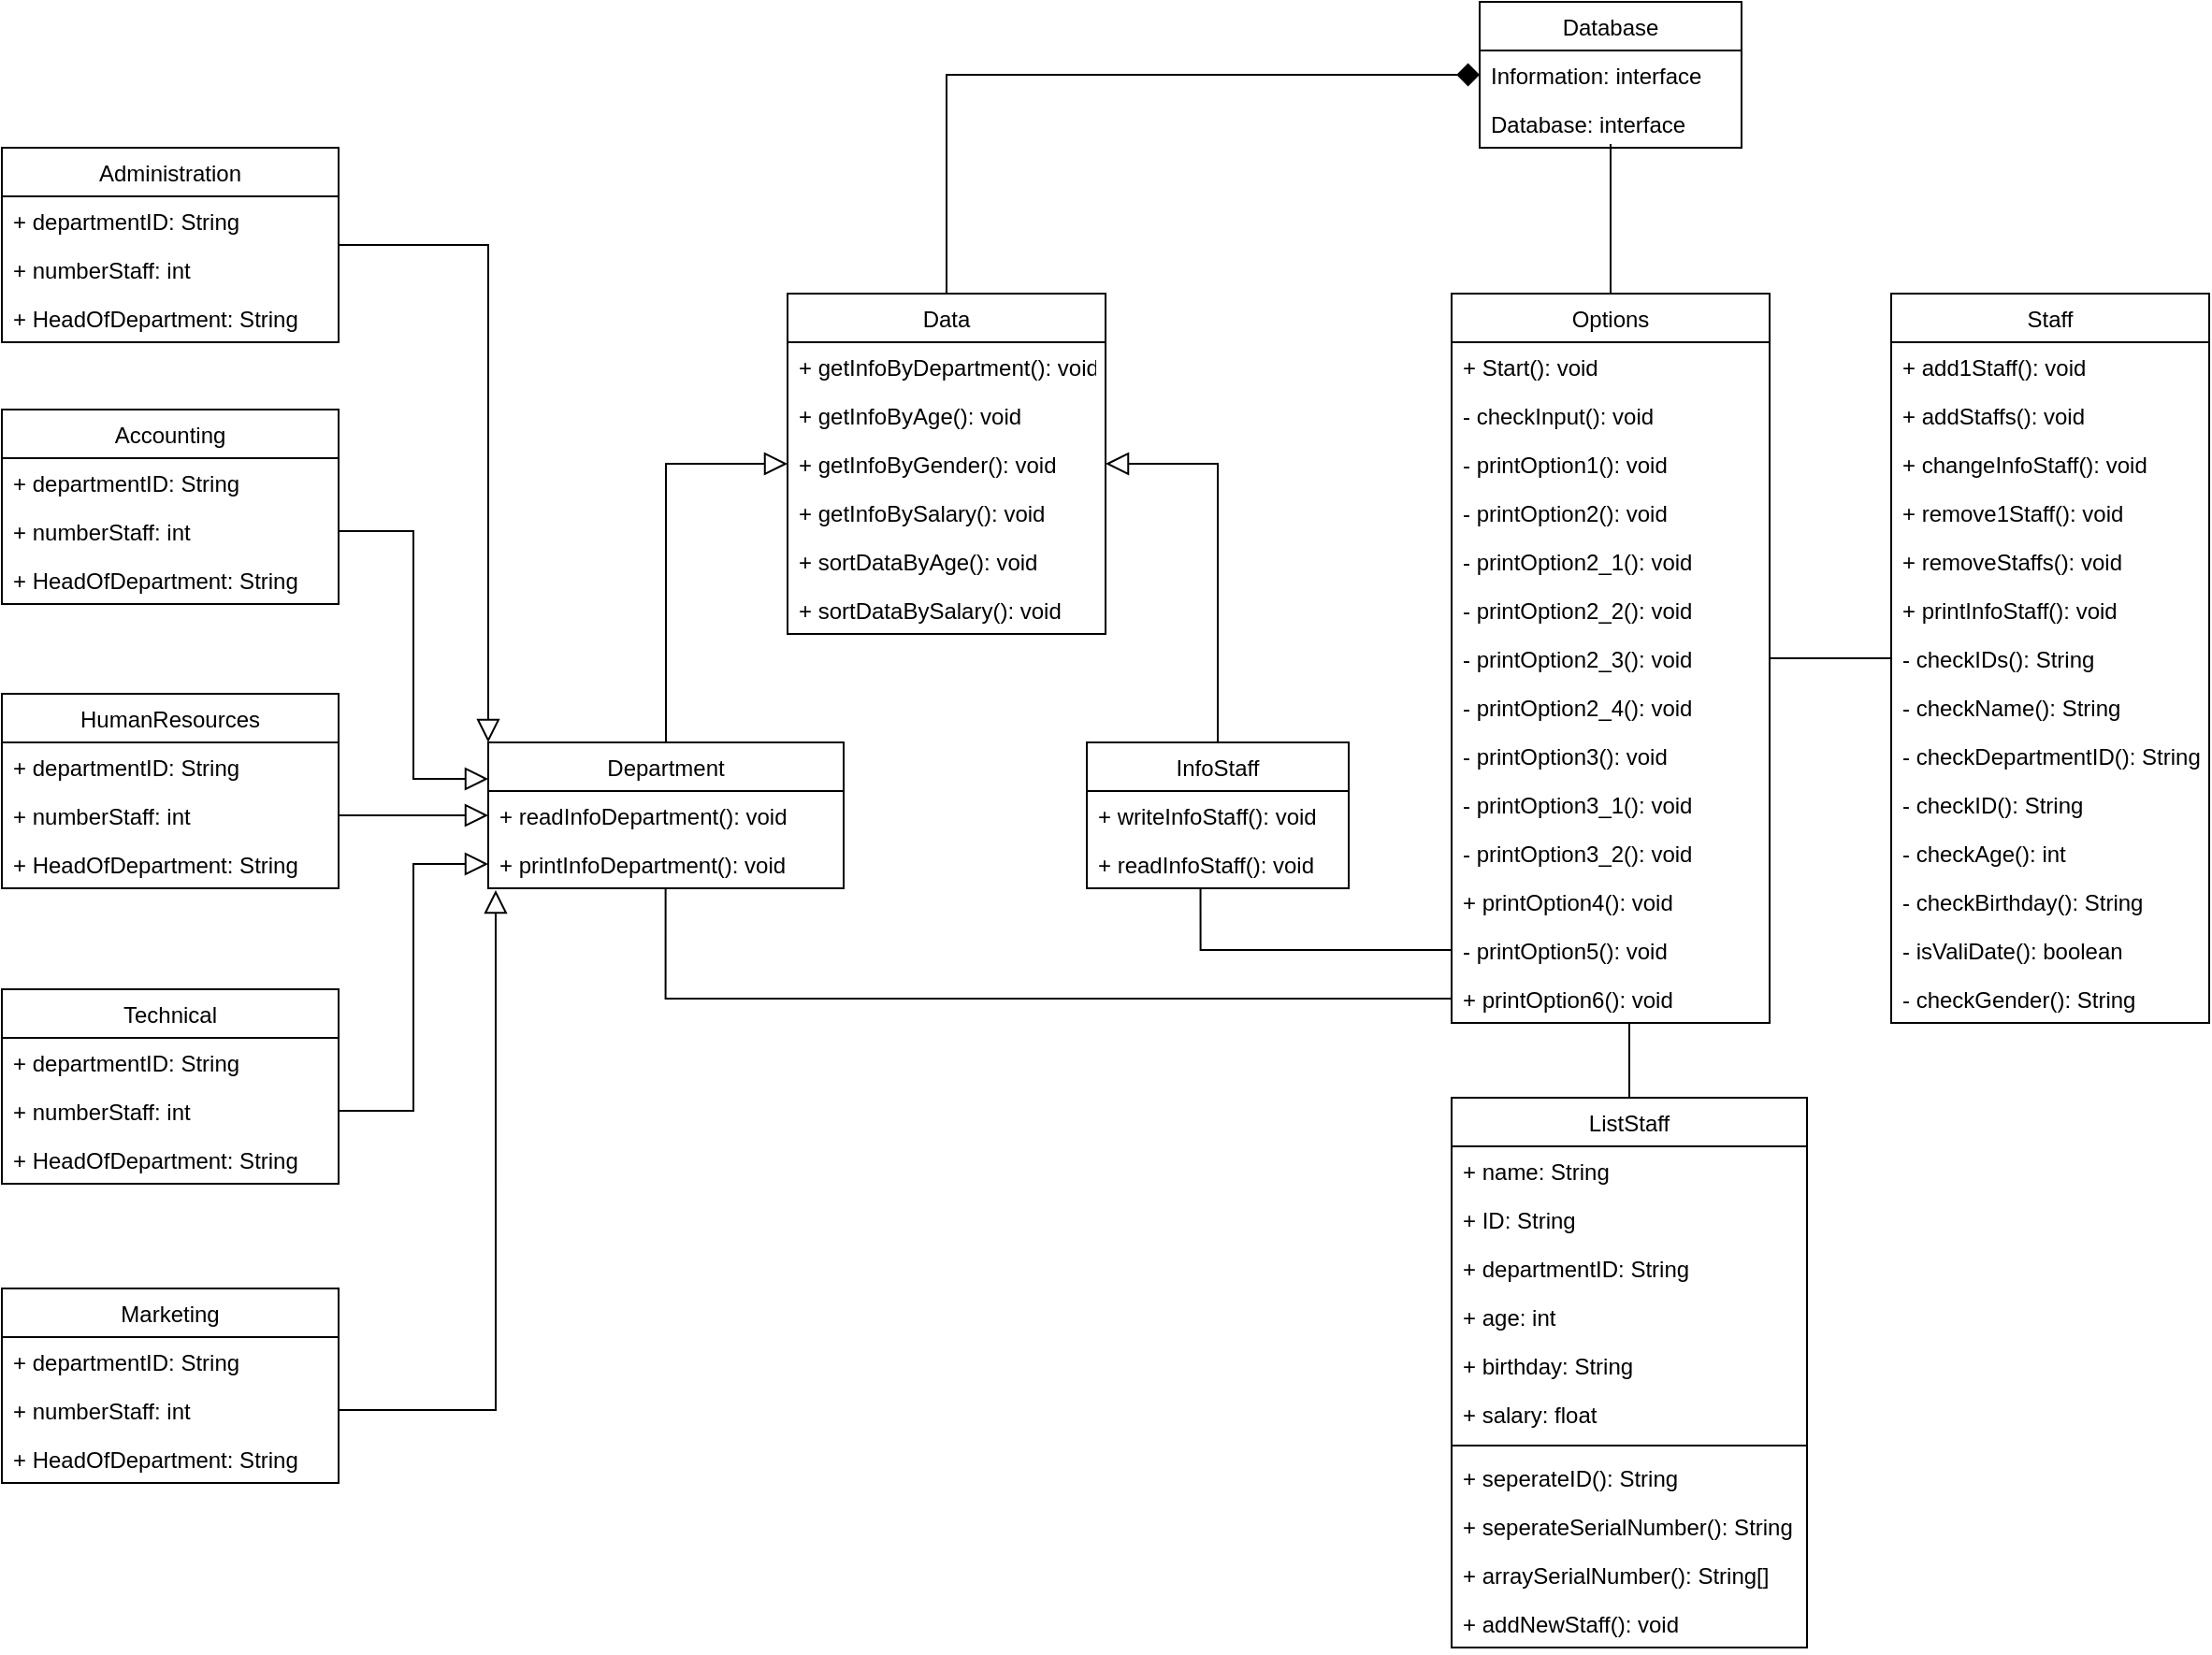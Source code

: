 <mxfile version="15.8.7" type="device"><diagram id="R2lEEEUBdFMjLlhIrx00" name="Page-1"><mxGraphModel dx="1021" dy="1751" grid="1" gridSize="10" guides="1" tooltips="1" connect="1" arrows="1" fold="1" page="1" pageScale="1" pageWidth="850" pageHeight="1100" math="0" shadow="0" extFonts="Permanent Marker^https://fonts.googleapis.com/css?family=Permanent+Marker"><root><mxCell id="0"/><mxCell id="1" parent="0"/><mxCell id="dO7ZDRBmtJG03KFRaG-s-57" style="edgeStyle=orthogonalEdgeStyle;rounded=0;orthogonalLoop=1;jettySize=auto;html=1;entryX=1;entryY=0.5;entryDx=0;entryDy=0;endArrow=block;endFill=0;startSize=6;endSize=10;strokeWidth=1;" edge="1" parent="1" source="M9TlDj9cd2RQplZX4rRb-21" target="dO7ZDRBmtJG03KFRaG-s-9"><mxGeometry relative="1" as="geometry"/></mxCell><mxCell id="M9TlDj9cd2RQplZX4rRb-21" value="InfoStaff" style="swimlane;fontStyle=0;childLayout=stackLayout;horizontal=1;startSize=26;fillColor=none;horizontalStack=0;resizeParent=1;resizeParentMax=0;resizeLast=0;collapsible=1;marginBottom=0;" parent="1" vertex="1"><mxGeometry x="1050" y="280" width="140" height="78" as="geometry"/></mxCell><mxCell id="M9TlDj9cd2RQplZX4rRb-22" value="+ writeInfoStaff(): void" style="text;strokeColor=none;fillColor=none;align=left;verticalAlign=top;spacingLeft=4;spacingRight=4;overflow=hidden;rotatable=0;points=[[0,0.5],[1,0.5]];portConstraint=eastwest;" parent="M9TlDj9cd2RQplZX4rRb-21" vertex="1"><mxGeometry y="26" width="140" height="26" as="geometry"/></mxCell><mxCell id="M9TlDj9cd2RQplZX4rRb-23" value="+ readInfoStaff(): void" style="text;strokeColor=none;fillColor=none;align=left;verticalAlign=top;spacingLeft=4;spacingRight=4;overflow=hidden;rotatable=0;points=[[0,0.5],[1,0.5]];portConstraint=eastwest;" parent="M9TlDj9cd2RQplZX4rRb-21" vertex="1"><mxGeometry y="52" width="140" height="26" as="geometry"/></mxCell><mxCell id="dO7ZDRBmtJG03KFRaG-s-66" style="edgeStyle=orthogonalEdgeStyle;rounded=0;orthogonalLoop=1;jettySize=auto;html=1;entryX=1;entryY=0.5;entryDx=0;entryDy=0;endArrow=none;endFill=0;startSize=6;endSize=10;strokeWidth=1;" edge="1" parent="1" source="M9TlDj9cd2RQplZX4rRb-25" target="dO7ZDRBmtJG03KFRaG-s-44"><mxGeometry relative="1" as="geometry"/></mxCell><mxCell id="M9TlDj9cd2RQplZX4rRb-25" value="Staff" style="swimlane;fontStyle=0;childLayout=stackLayout;horizontal=1;startSize=26;fillColor=none;horizontalStack=0;resizeParent=1;resizeParentMax=0;resizeLast=0;collapsible=1;marginBottom=0;" parent="1" vertex="1"><mxGeometry x="1480" y="40" width="170" height="390" as="geometry"/></mxCell><mxCell id="M9TlDj9cd2RQplZX4rRb-26" value="+ add1Staff(): void" style="text;strokeColor=none;fillColor=none;align=left;verticalAlign=top;spacingLeft=4;spacingRight=4;overflow=hidden;rotatable=0;points=[[0,0.5],[1,0.5]];portConstraint=eastwest;" parent="M9TlDj9cd2RQplZX4rRb-25" vertex="1"><mxGeometry y="26" width="170" height="26" as="geometry"/></mxCell><mxCell id="M9TlDj9cd2RQplZX4rRb-27" value="+ addStaffs(): void" style="text;strokeColor=none;fillColor=none;align=left;verticalAlign=top;spacingLeft=4;spacingRight=4;overflow=hidden;rotatable=0;points=[[0,0.5],[1,0.5]];portConstraint=eastwest;" parent="M9TlDj9cd2RQplZX4rRb-25" vertex="1"><mxGeometry y="52" width="170" height="26" as="geometry"/></mxCell><mxCell id="M9TlDj9cd2RQplZX4rRb-29" value="+ changeInfoStaff(): void" style="text;strokeColor=none;fillColor=none;align=left;verticalAlign=top;spacingLeft=4;spacingRight=4;overflow=hidden;rotatable=0;points=[[0,0.5],[1,0.5]];portConstraint=eastwest;" parent="M9TlDj9cd2RQplZX4rRb-25" vertex="1"><mxGeometry y="78" width="170" height="26" as="geometry"/></mxCell><mxCell id="M9TlDj9cd2RQplZX4rRb-28" value="+ remove1Staff(): void" style="text;strokeColor=none;fillColor=none;align=left;verticalAlign=top;spacingLeft=4;spacingRight=4;overflow=hidden;rotatable=0;points=[[0,0.5],[1,0.5]];portConstraint=eastwest;" parent="M9TlDj9cd2RQplZX4rRb-25" vertex="1"><mxGeometry y="104" width="170" height="26" as="geometry"/></mxCell><mxCell id="M9TlDj9cd2RQplZX4rRb-31" value="+ removeStaffs(): void" style="text;strokeColor=none;fillColor=none;align=left;verticalAlign=top;spacingLeft=4;spacingRight=4;overflow=hidden;rotatable=0;points=[[0,0.5],[1,0.5]];portConstraint=eastwest;" parent="M9TlDj9cd2RQplZX4rRb-25" vertex="1"><mxGeometry y="130" width="170" height="26" as="geometry"/></mxCell><mxCell id="dO7ZDRBmtJG03KFRaG-s-47" value="+ printInfoStaff(): void" style="text;strokeColor=none;fillColor=none;align=left;verticalAlign=top;spacingLeft=4;spacingRight=4;overflow=hidden;rotatable=0;points=[[0,0.5],[1,0.5]];portConstraint=eastwest;" vertex="1" parent="M9TlDj9cd2RQplZX4rRb-25"><mxGeometry y="156" width="170" height="26" as="geometry"/></mxCell><mxCell id="M9TlDj9cd2RQplZX4rRb-30" value="- checkIDs(): String" style="text;strokeColor=none;fillColor=none;align=left;verticalAlign=top;spacingLeft=4;spacingRight=4;overflow=hidden;rotatable=0;points=[[0,0.5],[1,0.5]];portConstraint=eastwest;" parent="M9TlDj9cd2RQplZX4rRb-25" vertex="1"><mxGeometry y="182" width="170" height="26" as="geometry"/></mxCell><mxCell id="M9TlDj9cd2RQplZX4rRb-34" value="- checkName(): String" style="text;strokeColor=none;fillColor=none;align=left;verticalAlign=top;spacingLeft=4;spacingRight=4;overflow=hidden;rotatable=0;points=[[0,0.5],[1,0.5]];portConstraint=eastwest;" parent="M9TlDj9cd2RQplZX4rRb-25" vertex="1"><mxGeometry y="208" width="170" height="26" as="geometry"/></mxCell><mxCell id="M9TlDj9cd2RQplZX4rRb-33" value="- checkDepartmentID(): String" style="text;strokeColor=none;fillColor=none;align=left;verticalAlign=top;spacingLeft=4;spacingRight=4;overflow=hidden;rotatable=0;points=[[0,0.5],[1,0.5]];portConstraint=eastwest;" parent="M9TlDj9cd2RQplZX4rRb-25" vertex="1"><mxGeometry y="234" width="170" height="26" as="geometry"/></mxCell><mxCell id="M9TlDj9cd2RQplZX4rRb-35" value="- checkID(): String" style="text;strokeColor=none;fillColor=none;align=left;verticalAlign=top;spacingLeft=4;spacingRight=4;overflow=hidden;rotatable=0;points=[[0,0.5],[1,0.5]];portConstraint=eastwest;" parent="M9TlDj9cd2RQplZX4rRb-25" vertex="1"><mxGeometry y="260" width="170" height="26" as="geometry"/></mxCell><mxCell id="M9TlDj9cd2RQplZX4rRb-36" value="- checkAge(): int" style="text;strokeColor=none;fillColor=none;align=left;verticalAlign=top;spacingLeft=4;spacingRight=4;overflow=hidden;rotatable=0;points=[[0,0.5],[1,0.5]];portConstraint=eastwest;" parent="M9TlDj9cd2RQplZX4rRb-25" vertex="1"><mxGeometry y="286" width="170" height="26" as="geometry"/></mxCell><mxCell id="M9TlDj9cd2RQplZX4rRb-37" value="- checkBirthday(): String" style="text;strokeColor=none;fillColor=none;align=left;verticalAlign=top;spacingLeft=4;spacingRight=4;overflow=hidden;rotatable=0;points=[[0,0.5],[1,0.5]];portConstraint=eastwest;" parent="M9TlDj9cd2RQplZX4rRb-25" vertex="1"><mxGeometry y="312" width="170" height="26" as="geometry"/></mxCell><mxCell id="M9TlDj9cd2RQplZX4rRb-39" value="- isValiDate(): boolean" style="text;strokeColor=none;fillColor=none;align=left;verticalAlign=top;spacingLeft=4;spacingRight=4;overflow=hidden;rotatable=0;points=[[0,0.5],[1,0.5]];portConstraint=eastwest;" parent="M9TlDj9cd2RQplZX4rRb-25" vertex="1"><mxGeometry y="338" width="170" height="26" as="geometry"/></mxCell><mxCell id="M9TlDj9cd2RQplZX4rRb-38" value="- checkGender(): String" style="text;strokeColor=none;fillColor=none;align=left;verticalAlign=top;spacingLeft=4;spacingRight=4;overflow=hidden;rotatable=0;points=[[0,0.5],[1,0.5]];portConstraint=eastwest;" parent="M9TlDj9cd2RQplZX4rRb-25" vertex="1"><mxGeometry y="364" width="170" height="26" as="geometry"/></mxCell><mxCell id="dO7ZDRBmtJG03KFRaG-s-56" style="edgeStyle=orthogonalEdgeStyle;rounded=0;orthogonalLoop=1;jettySize=auto;html=1;entryX=0;entryY=0.5;entryDx=0;entryDy=0;endArrow=block;endFill=0;startSize=6;endSize=10;strokeWidth=1;" edge="1" parent="1" source="dO7ZDRBmtJG03KFRaG-s-1" target="dO7ZDRBmtJG03KFRaG-s-9"><mxGeometry relative="1" as="geometry"/></mxCell><mxCell id="dO7ZDRBmtJG03KFRaG-s-1" value="Department" style="swimlane;fontStyle=0;childLayout=stackLayout;horizontal=1;startSize=26;fillColor=none;horizontalStack=0;resizeParent=1;resizeParentMax=0;resizeLast=0;collapsible=1;marginBottom=0;" vertex="1" parent="1"><mxGeometry x="730" y="280" width="190" height="78" as="geometry"/></mxCell><mxCell id="dO7ZDRBmtJG03KFRaG-s-2" value="+ readInfoDepartment(): void" style="text;strokeColor=none;fillColor=none;align=left;verticalAlign=top;spacingLeft=4;spacingRight=4;overflow=hidden;rotatable=0;points=[[0,0.5],[1,0.5]];portConstraint=eastwest;" vertex="1" parent="dO7ZDRBmtJG03KFRaG-s-1"><mxGeometry y="26" width="190" height="26" as="geometry"/></mxCell><mxCell id="dO7ZDRBmtJG03KFRaG-s-3" value="+ printInfoDepartment(): void" style="text;strokeColor=none;fillColor=none;align=left;verticalAlign=top;spacingLeft=4;spacingRight=4;overflow=hidden;rotatable=0;points=[[0,0.5],[1,0.5]];portConstraint=eastwest;" vertex="1" parent="dO7ZDRBmtJG03KFRaG-s-1"><mxGeometry y="52" width="190" height="26" as="geometry"/></mxCell><mxCell id="dO7ZDRBmtJG03KFRaG-s-55" style="edgeStyle=orthogonalEdgeStyle;rounded=0;orthogonalLoop=1;jettySize=auto;html=1;entryX=0;entryY=0.5;entryDx=0;entryDy=0;endArrow=diamond;endFill=1;startSize=6;strokeWidth=1;endSize=10;" edge="1" parent="1" source="dO7ZDRBmtJG03KFRaG-s-5" target="dO7ZDRBmtJG03KFRaG-s-49"><mxGeometry relative="1" as="geometry"/></mxCell><mxCell id="dO7ZDRBmtJG03KFRaG-s-5" value="Data" style="swimlane;fontStyle=0;childLayout=stackLayout;horizontal=1;startSize=26;fillColor=none;horizontalStack=0;resizeParent=1;resizeParentMax=0;resizeLast=0;collapsible=1;marginBottom=0;" vertex="1" parent="1"><mxGeometry x="890" y="40" width="170" height="182" as="geometry"/></mxCell><mxCell id="dO7ZDRBmtJG03KFRaG-s-6" value="+ getInfoByDepartment(): void" style="text;strokeColor=none;fillColor=none;align=left;verticalAlign=top;spacingLeft=4;spacingRight=4;overflow=hidden;rotatable=0;points=[[0,0.5],[1,0.5]];portConstraint=eastwest;" vertex="1" parent="dO7ZDRBmtJG03KFRaG-s-5"><mxGeometry y="26" width="170" height="26" as="geometry"/></mxCell><mxCell id="dO7ZDRBmtJG03KFRaG-s-7" value="+ getInfoByAge(): void" style="text;strokeColor=none;fillColor=none;align=left;verticalAlign=top;spacingLeft=4;spacingRight=4;overflow=hidden;rotatable=0;points=[[0,0.5],[1,0.5]];portConstraint=eastwest;" vertex="1" parent="dO7ZDRBmtJG03KFRaG-s-5"><mxGeometry y="52" width="170" height="26" as="geometry"/></mxCell><mxCell id="dO7ZDRBmtJG03KFRaG-s-9" value="+ getInfoByGender(): void" style="text;strokeColor=none;fillColor=none;align=left;verticalAlign=top;spacingLeft=4;spacingRight=4;overflow=hidden;rotatable=0;points=[[0,0.5],[1,0.5]];portConstraint=eastwest;" vertex="1" parent="dO7ZDRBmtJG03KFRaG-s-5"><mxGeometry y="78" width="170" height="26" as="geometry"/></mxCell><mxCell id="dO7ZDRBmtJG03KFRaG-s-10" value="+ getInfoBySalary(): void" style="text;strokeColor=none;fillColor=none;align=left;verticalAlign=top;spacingLeft=4;spacingRight=4;overflow=hidden;rotatable=0;points=[[0,0.5],[1,0.5]];portConstraint=eastwest;" vertex="1" parent="dO7ZDRBmtJG03KFRaG-s-5"><mxGeometry y="104" width="170" height="26" as="geometry"/></mxCell><mxCell id="dO7ZDRBmtJG03KFRaG-s-8" value="+ sortDataByAge(): void" style="text;strokeColor=none;fillColor=none;align=left;verticalAlign=top;spacingLeft=4;spacingRight=4;overflow=hidden;rotatable=0;points=[[0,0.5],[1,0.5]];portConstraint=eastwest;" vertex="1" parent="dO7ZDRBmtJG03KFRaG-s-5"><mxGeometry y="130" width="170" height="26" as="geometry"/></mxCell><mxCell id="dO7ZDRBmtJG03KFRaG-s-11" value="+ sortDataBySalary(): void" style="text;strokeColor=none;fillColor=none;align=left;verticalAlign=top;spacingLeft=4;spacingRight=4;overflow=hidden;rotatable=0;points=[[0,0.5],[1,0.5]];portConstraint=eastwest;" vertex="1" parent="dO7ZDRBmtJG03KFRaG-s-5"><mxGeometry y="156" width="170" height="26" as="geometry"/></mxCell><mxCell id="dO7ZDRBmtJG03KFRaG-s-64" style="edgeStyle=orthogonalEdgeStyle;rounded=0;orthogonalLoop=1;jettySize=auto;html=1;entryX=0;entryY=0;entryDx=0;entryDy=0;endArrow=block;endFill=0;startSize=6;endSize=10;strokeWidth=1;" edge="1" parent="1" source="dO7ZDRBmtJG03KFRaG-s-12" target="dO7ZDRBmtJG03KFRaG-s-1"><mxGeometry relative="1" as="geometry"/></mxCell><mxCell id="dO7ZDRBmtJG03KFRaG-s-12" value="Administration" style="swimlane;fontStyle=0;childLayout=stackLayout;horizontal=1;startSize=26;fillColor=none;horizontalStack=0;resizeParent=1;resizeParentMax=0;resizeLast=0;collapsible=1;marginBottom=0;" vertex="1" parent="1"><mxGeometry x="470" y="-38" width="180" height="104" as="geometry"/></mxCell><mxCell id="dO7ZDRBmtJG03KFRaG-s-13" value="+ departmentID: String" style="text;strokeColor=none;fillColor=none;align=left;verticalAlign=top;spacingLeft=4;spacingRight=4;overflow=hidden;rotatable=0;points=[[0,0.5],[1,0.5]];portConstraint=eastwest;" vertex="1" parent="dO7ZDRBmtJG03KFRaG-s-12"><mxGeometry y="26" width="180" height="26" as="geometry"/></mxCell><mxCell id="dO7ZDRBmtJG03KFRaG-s-14" value="+ numberStaff: int" style="text;strokeColor=none;fillColor=none;align=left;verticalAlign=top;spacingLeft=4;spacingRight=4;overflow=hidden;rotatable=0;points=[[0,0.5],[1,0.5]];portConstraint=eastwest;" vertex="1" parent="dO7ZDRBmtJG03KFRaG-s-12"><mxGeometry y="52" width="180" height="26" as="geometry"/></mxCell><mxCell id="dO7ZDRBmtJG03KFRaG-s-15" value="+ HeadOfDepartment: String" style="text;strokeColor=none;fillColor=none;align=left;verticalAlign=top;spacingLeft=4;spacingRight=4;overflow=hidden;rotatable=0;points=[[0,0.5],[1,0.5]];portConstraint=eastwest;" vertex="1" parent="dO7ZDRBmtJG03KFRaG-s-12"><mxGeometry y="78" width="180" height="26" as="geometry"/></mxCell><mxCell id="dO7ZDRBmtJG03KFRaG-s-16" value="HumanResources" style="swimlane;fontStyle=0;childLayout=stackLayout;horizontal=1;startSize=26;fillColor=none;horizontalStack=0;resizeParent=1;resizeParentMax=0;resizeLast=0;collapsible=1;marginBottom=0;" vertex="1" parent="1"><mxGeometry x="470" y="254" width="180" height="104" as="geometry"/></mxCell><mxCell id="dO7ZDRBmtJG03KFRaG-s-17" value="+ departmentID: String" style="text;strokeColor=none;fillColor=none;align=left;verticalAlign=top;spacingLeft=4;spacingRight=4;overflow=hidden;rotatable=0;points=[[0,0.5],[1,0.5]];portConstraint=eastwest;" vertex="1" parent="dO7ZDRBmtJG03KFRaG-s-16"><mxGeometry y="26" width="180" height="26" as="geometry"/></mxCell><mxCell id="dO7ZDRBmtJG03KFRaG-s-18" value="+ numberStaff: int" style="text;strokeColor=none;fillColor=none;align=left;verticalAlign=top;spacingLeft=4;spacingRight=4;overflow=hidden;rotatable=0;points=[[0,0.5],[1,0.5]];portConstraint=eastwest;" vertex="1" parent="dO7ZDRBmtJG03KFRaG-s-16"><mxGeometry y="52" width="180" height="26" as="geometry"/></mxCell><mxCell id="dO7ZDRBmtJG03KFRaG-s-19" value="+ HeadOfDepartment: String" style="text;strokeColor=none;fillColor=none;align=left;verticalAlign=top;spacingLeft=4;spacingRight=4;overflow=hidden;rotatable=0;points=[[0,0.5],[1,0.5]];portConstraint=eastwest;" vertex="1" parent="dO7ZDRBmtJG03KFRaG-s-16"><mxGeometry y="78" width="180" height="26" as="geometry"/></mxCell><mxCell id="dO7ZDRBmtJG03KFRaG-s-20" value="Technical" style="swimlane;fontStyle=0;childLayout=stackLayout;horizontal=1;startSize=26;fillColor=none;horizontalStack=0;resizeParent=1;resizeParentMax=0;resizeLast=0;collapsible=1;marginBottom=0;" vertex="1" parent="1"><mxGeometry x="470" y="412" width="180" height="104" as="geometry"/></mxCell><mxCell id="dO7ZDRBmtJG03KFRaG-s-21" value="+ departmentID: String" style="text;strokeColor=none;fillColor=none;align=left;verticalAlign=top;spacingLeft=4;spacingRight=4;overflow=hidden;rotatable=0;points=[[0,0.5],[1,0.5]];portConstraint=eastwest;" vertex="1" parent="dO7ZDRBmtJG03KFRaG-s-20"><mxGeometry y="26" width="180" height="26" as="geometry"/></mxCell><mxCell id="dO7ZDRBmtJG03KFRaG-s-22" value="+ numberStaff: int" style="text;strokeColor=none;fillColor=none;align=left;verticalAlign=top;spacingLeft=4;spacingRight=4;overflow=hidden;rotatable=0;points=[[0,0.5],[1,0.5]];portConstraint=eastwest;" vertex="1" parent="dO7ZDRBmtJG03KFRaG-s-20"><mxGeometry y="52" width="180" height="26" as="geometry"/></mxCell><mxCell id="dO7ZDRBmtJG03KFRaG-s-23" value="+ HeadOfDepartment: String" style="text;strokeColor=none;fillColor=none;align=left;verticalAlign=top;spacingLeft=4;spacingRight=4;overflow=hidden;rotatable=0;points=[[0,0.5],[1,0.5]];portConstraint=eastwest;" vertex="1" parent="dO7ZDRBmtJG03KFRaG-s-20"><mxGeometry y="78" width="180" height="26" as="geometry"/></mxCell><mxCell id="dO7ZDRBmtJG03KFRaG-s-24" value="Marketing" style="swimlane;fontStyle=0;childLayout=stackLayout;horizontal=1;startSize=26;fillColor=none;horizontalStack=0;resizeParent=1;resizeParentMax=0;resizeLast=0;collapsible=1;marginBottom=0;" vertex="1" parent="1"><mxGeometry x="470" y="572" width="180" height="104" as="geometry"/></mxCell><mxCell id="dO7ZDRBmtJG03KFRaG-s-25" value="+ departmentID: String" style="text;strokeColor=none;fillColor=none;align=left;verticalAlign=top;spacingLeft=4;spacingRight=4;overflow=hidden;rotatable=0;points=[[0,0.5],[1,0.5]];portConstraint=eastwest;" vertex="1" parent="dO7ZDRBmtJG03KFRaG-s-24"><mxGeometry y="26" width="180" height="26" as="geometry"/></mxCell><mxCell id="dO7ZDRBmtJG03KFRaG-s-26" value="+ numberStaff: int" style="text;strokeColor=none;fillColor=none;align=left;verticalAlign=top;spacingLeft=4;spacingRight=4;overflow=hidden;rotatable=0;points=[[0,0.5],[1,0.5]];portConstraint=eastwest;" vertex="1" parent="dO7ZDRBmtJG03KFRaG-s-24"><mxGeometry y="52" width="180" height="26" as="geometry"/></mxCell><mxCell id="dO7ZDRBmtJG03KFRaG-s-27" value="+ HeadOfDepartment: String" style="text;strokeColor=none;fillColor=none;align=left;verticalAlign=top;spacingLeft=4;spacingRight=4;overflow=hidden;rotatable=0;points=[[0,0.5],[1,0.5]];portConstraint=eastwest;" vertex="1" parent="dO7ZDRBmtJG03KFRaG-s-24"><mxGeometry y="78" width="180" height="26" as="geometry"/></mxCell><mxCell id="dO7ZDRBmtJG03KFRaG-s-32" value="Accounting" style="swimlane;fontStyle=0;childLayout=stackLayout;horizontal=1;startSize=26;fillColor=none;horizontalStack=0;resizeParent=1;resizeParentMax=0;resizeLast=0;collapsible=1;marginBottom=0;" vertex="1" parent="1"><mxGeometry x="470" y="102" width="180" height="104" as="geometry"/></mxCell><mxCell id="dO7ZDRBmtJG03KFRaG-s-33" value="+ departmentID: String" style="text;strokeColor=none;fillColor=none;align=left;verticalAlign=top;spacingLeft=4;spacingRight=4;overflow=hidden;rotatable=0;points=[[0,0.5],[1,0.5]];portConstraint=eastwest;" vertex="1" parent="dO7ZDRBmtJG03KFRaG-s-32"><mxGeometry y="26" width="180" height="26" as="geometry"/></mxCell><mxCell id="dO7ZDRBmtJG03KFRaG-s-34" value="+ numberStaff: int" style="text;strokeColor=none;fillColor=none;align=left;verticalAlign=top;spacingLeft=4;spacingRight=4;overflow=hidden;rotatable=0;points=[[0,0.5],[1,0.5]];portConstraint=eastwest;" vertex="1" parent="dO7ZDRBmtJG03KFRaG-s-32"><mxGeometry y="52" width="180" height="26" as="geometry"/></mxCell><mxCell id="dO7ZDRBmtJG03KFRaG-s-35" value="+ HeadOfDepartment: String" style="text;strokeColor=none;fillColor=none;align=left;verticalAlign=top;spacingLeft=4;spacingRight=4;overflow=hidden;rotatable=0;points=[[0,0.5],[1,0.5]];portConstraint=eastwest;" vertex="1" parent="dO7ZDRBmtJG03KFRaG-s-32"><mxGeometry y="78" width="180" height="26" as="geometry"/></mxCell><mxCell id="dO7ZDRBmtJG03KFRaG-s-48" value="Database" style="swimlane;fontStyle=0;childLayout=stackLayout;horizontal=1;startSize=26;fillColor=none;horizontalStack=0;resizeParent=1;resizeParentMax=0;resizeLast=0;collapsible=1;marginBottom=0;" vertex="1" parent="1"><mxGeometry x="1260" y="-116" width="140" height="78" as="geometry"/></mxCell><mxCell id="dO7ZDRBmtJG03KFRaG-s-49" value="Information: interface" style="text;strokeColor=none;fillColor=none;align=left;verticalAlign=top;spacingLeft=4;spacingRight=4;overflow=hidden;rotatable=0;points=[[0,0.5],[1,0.5]];portConstraint=eastwest;" vertex="1" parent="dO7ZDRBmtJG03KFRaG-s-48"><mxGeometry y="26" width="140" height="26" as="geometry"/></mxCell><mxCell id="dO7ZDRBmtJG03KFRaG-s-50" value="Database: interface" style="text;strokeColor=none;fillColor=none;align=left;verticalAlign=top;spacingLeft=4;spacingRight=4;overflow=hidden;rotatable=0;points=[[0,0.5],[1,0.5]];portConstraint=eastwest;" vertex="1" parent="dO7ZDRBmtJG03KFRaG-s-48"><mxGeometry y="52" width="140" height="26" as="geometry"/></mxCell><mxCell id="dO7ZDRBmtJG03KFRaG-s-65" style="edgeStyle=orthogonalEdgeStyle;rounded=0;orthogonalLoop=1;jettySize=auto;html=1;endArrow=none;endFill=0;startSize=6;endSize=10;strokeWidth=1;" edge="1" parent="1" source="M9TlDj9cd2RQplZX4rRb-9"><mxGeometry relative="1" as="geometry"><mxPoint x="1330" y="-40" as="targetPoint"/></mxGeometry></mxCell><mxCell id="M9TlDj9cd2RQplZX4rRb-9" value="Options" style="swimlane;fontStyle=0;childLayout=stackLayout;horizontal=1;startSize=26;fillColor=none;horizontalStack=0;resizeParent=1;resizeParentMax=0;resizeLast=0;collapsible=1;marginBottom=0;" parent="1" vertex="1"><mxGeometry x="1245" y="40" width="170" height="390" as="geometry"/></mxCell><mxCell id="M9TlDj9cd2RQplZX4rRb-10" value="+ Start(): void" style="text;strokeColor=none;fillColor=none;align=left;verticalAlign=top;spacingLeft=4;spacingRight=4;overflow=hidden;rotatable=0;points=[[0,0.5],[1,0.5]];portConstraint=eastwest;" parent="M9TlDj9cd2RQplZX4rRb-9" vertex="1"><mxGeometry y="26" width="170" height="26" as="geometry"/></mxCell><mxCell id="M9TlDj9cd2RQplZX4rRb-11" value="- checkInput(): void" style="text;strokeColor=none;fillColor=none;align=left;verticalAlign=top;spacingLeft=4;spacingRight=4;overflow=hidden;rotatable=0;points=[[0,0.5],[1,0.5]];portConstraint=eastwest;" parent="M9TlDj9cd2RQplZX4rRb-9" vertex="1"><mxGeometry y="52" width="170" height="26" as="geometry"/></mxCell><mxCell id="M9TlDj9cd2RQplZX4rRb-12" value="- printOption1(): void" style="text;strokeColor=none;fillColor=none;align=left;verticalAlign=top;spacingLeft=4;spacingRight=4;overflow=hidden;rotatable=0;points=[[0,0.5],[1,0.5]];portConstraint=eastwest;" parent="M9TlDj9cd2RQplZX4rRb-9" vertex="1"><mxGeometry y="78" width="170" height="26" as="geometry"/></mxCell><mxCell id="M9TlDj9cd2RQplZX4rRb-15" value="- printOption2(): void" style="text;strokeColor=none;fillColor=none;align=left;verticalAlign=top;spacingLeft=4;spacingRight=4;overflow=hidden;rotatable=0;points=[[0,0.5],[1,0.5]];portConstraint=eastwest;" parent="M9TlDj9cd2RQplZX4rRb-9" vertex="1"><mxGeometry y="104" width="170" height="26" as="geometry"/></mxCell><mxCell id="dO7ZDRBmtJG03KFRaG-s-41" value="- printOption2_1(): void" style="text;strokeColor=none;fillColor=none;align=left;verticalAlign=top;spacingLeft=4;spacingRight=4;overflow=hidden;rotatable=0;points=[[0,0.5],[1,0.5]];portConstraint=eastwest;" vertex="1" parent="M9TlDj9cd2RQplZX4rRb-9"><mxGeometry y="130" width="170" height="26" as="geometry"/></mxCell><mxCell id="dO7ZDRBmtJG03KFRaG-s-42" value="- printOption2_2(): void" style="text;strokeColor=none;fillColor=none;align=left;verticalAlign=top;spacingLeft=4;spacingRight=4;overflow=hidden;rotatable=0;points=[[0,0.5],[1,0.5]];portConstraint=eastwest;" vertex="1" parent="M9TlDj9cd2RQplZX4rRb-9"><mxGeometry y="156" width="170" height="26" as="geometry"/></mxCell><mxCell id="dO7ZDRBmtJG03KFRaG-s-44" value="- printOption2_3(): void" style="text;strokeColor=none;fillColor=none;align=left;verticalAlign=top;spacingLeft=4;spacingRight=4;overflow=hidden;rotatable=0;points=[[0,0.5],[1,0.5]];portConstraint=eastwest;" vertex="1" parent="M9TlDj9cd2RQplZX4rRb-9"><mxGeometry y="182" width="170" height="26" as="geometry"/></mxCell><mxCell id="dO7ZDRBmtJG03KFRaG-s-43" value="- printOption2_4(): void" style="text;strokeColor=none;fillColor=none;align=left;verticalAlign=top;spacingLeft=4;spacingRight=4;overflow=hidden;rotatable=0;points=[[0,0.5],[1,0.5]];portConstraint=eastwest;" vertex="1" parent="M9TlDj9cd2RQplZX4rRb-9"><mxGeometry y="208" width="170" height="26" as="geometry"/></mxCell><mxCell id="M9TlDj9cd2RQplZX4rRb-16" value="- printOption3(): void" style="text;strokeColor=none;fillColor=none;align=left;verticalAlign=top;spacingLeft=4;spacingRight=4;overflow=hidden;rotatable=0;points=[[0,0.5],[1,0.5]];portConstraint=eastwest;" parent="M9TlDj9cd2RQplZX4rRb-9" vertex="1"><mxGeometry y="234" width="170" height="26" as="geometry"/></mxCell><mxCell id="dO7ZDRBmtJG03KFRaG-s-45" value="- printOption3_1(): void" style="text;strokeColor=none;fillColor=none;align=left;verticalAlign=top;spacingLeft=4;spacingRight=4;overflow=hidden;rotatable=0;points=[[0,0.5],[1,0.5]];portConstraint=eastwest;" vertex="1" parent="M9TlDj9cd2RQplZX4rRb-9"><mxGeometry y="260" width="170" height="26" as="geometry"/></mxCell><mxCell id="dO7ZDRBmtJG03KFRaG-s-46" value="- printOption3_2(): void" style="text;strokeColor=none;fillColor=none;align=left;verticalAlign=top;spacingLeft=4;spacingRight=4;overflow=hidden;rotatable=0;points=[[0,0.5],[1,0.5]];portConstraint=eastwest;" vertex="1" parent="M9TlDj9cd2RQplZX4rRb-9"><mxGeometry y="286" width="170" height="26" as="geometry"/></mxCell><mxCell id="M9TlDj9cd2RQplZX4rRb-18" value="+ printOption4(): void" style="text;strokeColor=none;fillColor=none;align=left;verticalAlign=top;spacingLeft=4;spacingRight=4;overflow=hidden;rotatable=0;points=[[0,0.5],[1,0.5]];portConstraint=eastwest;" parent="M9TlDj9cd2RQplZX4rRb-9" vertex="1"><mxGeometry y="312" width="170" height="26" as="geometry"/></mxCell><mxCell id="M9TlDj9cd2RQplZX4rRb-19" value="- printOption5(): void" style="text;strokeColor=none;fillColor=none;align=left;verticalAlign=top;spacingLeft=4;spacingRight=4;overflow=hidden;rotatable=0;points=[[0,0.5],[1,0.5]];portConstraint=eastwest;" parent="M9TlDj9cd2RQplZX4rRb-9" vertex="1"><mxGeometry y="338" width="170" height="26" as="geometry"/></mxCell><mxCell id="M9TlDj9cd2RQplZX4rRb-20" value="+ printOption6(): void" style="text;strokeColor=none;fillColor=none;align=left;verticalAlign=top;spacingLeft=4;spacingRight=4;overflow=hidden;rotatable=0;points=[[0,0.5],[1,0.5]];portConstraint=eastwest;" parent="M9TlDj9cd2RQplZX4rRb-9" vertex="1"><mxGeometry y="364" width="170" height="26" as="geometry"/></mxCell><mxCell id="dO7ZDRBmtJG03KFRaG-s-60" style="edgeStyle=orthogonalEdgeStyle;rounded=0;orthogonalLoop=1;jettySize=auto;html=1;entryX=0;entryY=0.5;entryDx=0;entryDy=0;endArrow=block;endFill=0;startSize=6;endSize=10;strokeWidth=1;" edge="1" parent="1" source="dO7ZDRBmtJG03KFRaG-s-18" target="dO7ZDRBmtJG03KFRaG-s-2"><mxGeometry relative="1" as="geometry"/></mxCell><mxCell id="dO7ZDRBmtJG03KFRaG-s-61" style="edgeStyle=orthogonalEdgeStyle;rounded=0;orthogonalLoop=1;jettySize=auto;html=1;entryX=0;entryY=0.5;entryDx=0;entryDy=0;endArrow=block;endFill=0;startSize=6;endSize=10;strokeWidth=1;" edge="1" parent="1" source="dO7ZDRBmtJG03KFRaG-s-22" target="dO7ZDRBmtJG03KFRaG-s-3"><mxGeometry relative="1" as="geometry"/></mxCell><mxCell id="dO7ZDRBmtJG03KFRaG-s-62" style="edgeStyle=orthogonalEdgeStyle;rounded=0;orthogonalLoop=1;jettySize=auto;html=1;entryX=0.021;entryY=1.038;entryDx=0;entryDy=0;entryPerimeter=0;endArrow=block;endFill=0;startSize=6;endSize=10;strokeWidth=1;" edge="1" parent="1" source="dO7ZDRBmtJG03KFRaG-s-26" target="dO7ZDRBmtJG03KFRaG-s-3"><mxGeometry relative="1" as="geometry"/></mxCell><mxCell id="dO7ZDRBmtJG03KFRaG-s-63" style="edgeStyle=orthogonalEdgeStyle;rounded=0;orthogonalLoop=1;jettySize=auto;html=1;entryX=0;entryY=0.25;entryDx=0;entryDy=0;endArrow=block;endFill=0;startSize=6;endSize=10;strokeWidth=1;" edge="1" parent="1" source="dO7ZDRBmtJG03KFRaG-s-34" target="dO7ZDRBmtJG03KFRaG-s-1"><mxGeometry relative="1" as="geometry"/></mxCell><mxCell id="dO7ZDRBmtJG03KFRaG-s-67" style="edgeStyle=orthogonalEdgeStyle;rounded=0;orthogonalLoop=1;jettySize=auto;html=1;entryX=0.499;entryY=1.016;entryDx=0;entryDy=0;entryPerimeter=0;endArrow=none;endFill=0;startSize=6;endSize=10;strokeWidth=1;" edge="1" parent="1" source="M9TlDj9cd2RQplZX4rRb-20" target="dO7ZDRBmtJG03KFRaG-s-3"><mxGeometry relative="1" as="geometry"/></mxCell><mxCell id="dO7ZDRBmtJG03KFRaG-s-68" style="edgeStyle=orthogonalEdgeStyle;rounded=0;orthogonalLoop=1;jettySize=auto;html=1;entryX=0.434;entryY=1.016;entryDx=0;entryDy=0;entryPerimeter=0;endArrow=none;endFill=0;startSize=6;endSize=10;strokeWidth=1;" edge="1" parent="1" source="M9TlDj9cd2RQplZX4rRb-19" target="M9TlDj9cd2RQplZX4rRb-23"><mxGeometry relative="1" as="geometry"/></mxCell><mxCell id="dO7ZDRBmtJG03KFRaG-s-83" style="rounded=0;orthogonalLoop=1;jettySize=auto;html=1;endArrow=none;endFill=0;" edge="1" parent="1" source="dO7ZDRBmtJG03KFRaG-s-69"><mxGeometry relative="1" as="geometry"><mxPoint x="1340" y="430" as="targetPoint"/></mxGeometry></mxCell><mxCell id="dO7ZDRBmtJG03KFRaG-s-69" value="ListStaff" style="swimlane;fontStyle=0;childLayout=stackLayout;horizontal=1;startSize=26;fillColor=none;horizontalStack=0;resizeParent=1;resizeParentMax=0;resizeLast=0;collapsible=1;marginBottom=0;" vertex="1" parent="1"><mxGeometry x="1245" y="470" width="190" height="294" as="geometry"/></mxCell><mxCell id="dO7ZDRBmtJG03KFRaG-s-70" value="+ name: String" style="text;strokeColor=none;fillColor=none;align=left;verticalAlign=top;spacingLeft=4;spacingRight=4;overflow=hidden;rotatable=0;points=[[0,0.5],[1,0.5]];portConstraint=eastwest;" vertex="1" parent="dO7ZDRBmtJG03KFRaG-s-69"><mxGeometry y="26" width="190" height="26" as="geometry"/></mxCell><mxCell id="dO7ZDRBmtJG03KFRaG-s-71" value="+ ID: String" style="text;strokeColor=none;fillColor=none;align=left;verticalAlign=top;spacingLeft=4;spacingRight=4;overflow=hidden;rotatable=0;points=[[0,0.5],[1,0.5]];portConstraint=eastwest;" vertex="1" parent="dO7ZDRBmtJG03KFRaG-s-69"><mxGeometry y="52" width="190" height="26" as="geometry"/></mxCell><mxCell id="dO7ZDRBmtJG03KFRaG-s-72" value="+ departmentID: String" style="text;strokeColor=none;fillColor=none;align=left;verticalAlign=top;spacingLeft=4;spacingRight=4;overflow=hidden;rotatable=0;points=[[0,0.5],[1,0.5]];portConstraint=eastwest;" vertex="1" parent="dO7ZDRBmtJG03KFRaG-s-69"><mxGeometry y="78" width="190" height="26" as="geometry"/></mxCell><mxCell id="dO7ZDRBmtJG03KFRaG-s-73" value="+ age: int" style="text;strokeColor=none;fillColor=none;align=left;verticalAlign=top;spacingLeft=4;spacingRight=4;overflow=hidden;rotatable=0;points=[[0,0.5],[1,0.5]];portConstraint=eastwest;" vertex="1" parent="dO7ZDRBmtJG03KFRaG-s-69"><mxGeometry y="104" width="190" height="26" as="geometry"/></mxCell><mxCell id="dO7ZDRBmtJG03KFRaG-s-74" value="+ birthday: String" style="text;strokeColor=none;fillColor=none;align=left;verticalAlign=top;spacingLeft=4;spacingRight=4;overflow=hidden;rotatable=0;points=[[0,0.5],[1,0.5]];portConstraint=eastwest;" vertex="1" parent="dO7ZDRBmtJG03KFRaG-s-69"><mxGeometry y="130" width="190" height="26" as="geometry"/></mxCell><mxCell id="dO7ZDRBmtJG03KFRaG-s-75" value="+ salary: float" style="text;strokeColor=none;fillColor=none;align=left;verticalAlign=top;spacingLeft=4;spacingRight=4;overflow=hidden;rotatable=0;points=[[0,0.5],[1,0.5]];portConstraint=eastwest;" vertex="1" parent="dO7ZDRBmtJG03KFRaG-s-69"><mxGeometry y="156" width="190" height="26" as="geometry"/></mxCell><mxCell id="dO7ZDRBmtJG03KFRaG-s-78" value="" style="line;strokeWidth=1;fillColor=none;align=left;verticalAlign=middle;spacingTop=-1;spacingLeft=3;spacingRight=3;rotatable=0;labelPosition=right;points=[];portConstraint=eastwest;" vertex="1" parent="dO7ZDRBmtJG03KFRaG-s-69"><mxGeometry y="182" width="190" height="8" as="geometry"/></mxCell><mxCell id="dO7ZDRBmtJG03KFRaG-s-77" value="+ seperateID(): String" style="text;strokeColor=none;fillColor=none;align=left;verticalAlign=top;spacingLeft=4;spacingRight=4;overflow=hidden;rotatable=0;points=[[0,0.5],[1,0.5]];portConstraint=eastwest;" vertex="1" parent="dO7ZDRBmtJG03KFRaG-s-69"><mxGeometry y="190" width="190" height="26" as="geometry"/></mxCell><mxCell id="dO7ZDRBmtJG03KFRaG-s-79" value="+ seperateSerialNumber(): String" style="text;strokeColor=none;fillColor=none;align=left;verticalAlign=top;spacingLeft=4;spacingRight=4;overflow=hidden;rotatable=0;points=[[0,0.5],[1,0.5]];portConstraint=eastwest;" vertex="1" parent="dO7ZDRBmtJG03KFRaG-s-69"><mxGeometry y="216" width="190" height="26" as="geometry"/></mxCell><mxCell id="dO7ZDRBmtJG03KFRaG-s-80" value="+ arraySerialNumber(): String[]" style="text;strokeColor=none;fillColor=none;align=left;verticalAlign=top;spacingLeft=4;spacingRight=4;overflow=hidden;rotatable=0;points=[[0,0.5],[1,0.5]];portConstraint=eastwest;" vertex="1" parent="dO7ZDRBmtJG03KFRaG-s-69"><mxGeometry y="242" width="190" height="26" as="geometry"/></mxCell><mxCell id="dO7ZDRBmtJG03KFRaG-s-81" value="+ addNewStaff(): void" style="text;strokeColor=none;fillColor=none;align=left;verticalAlign=top;spacingLeft=4;spacingRight=4;overflow=hidden;rotatable=0;points=[[0,0.5],[1,0.5]];portConstraint=eastwest;" vertex="1" parent="dO7ZDRBmtJG03KFRaG-s-69"><mxGeometry y="268" width="190" height="26" as="geometry"/></mxCell></root></mxGraphModel></diagram></mxfile>